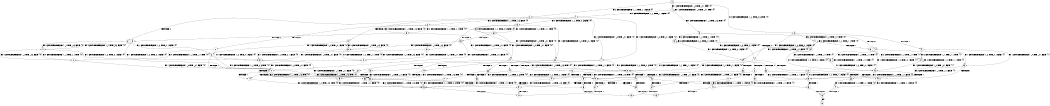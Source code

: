 digraph BCG {
size = "7, 10.5";
center = TRUE;
node [shape = circle];
0 [peripheries = 2];
0 -> 1 [label = "EX !1 !ATOMIC_EXCH_BRANCH (1, +0, TRUE, +0, 1, TRUE) !{0}"];
0 -> 2 [label = "EX !2 !ATOMIC_EXCH_BRANCH (1, +1, TRUE, +1, 1, FALSE) !{0}"];
0 -> 3 [label = "EX !0 !ATOMIC_EXCH_BRANCH (1, +1, TRUE, +0, 3, TRUE) !{0}"];
1 -> 4 [label = "EX !2 !ATOMIC_EXCH_BRANCH (1, +1, TRUE, +1, 1, FALSE) !{0}"];
1 -> 5 [label = "EX !0 !ATOMIC_EXCH_BRANCH (1, +1, TRUE, +0, 3, TRUE) !{0}"];
1 -> 1 [label = "EX !1 !ATOMIC_EXCH_BRANCH (1, +0, TRUE, +0, 1, TRUE) !{0}"];
2 -> 6 [label = "TERMINATE !2"];
2 -> 7 [label = "EX !1 !ATOMIC_EXCH_BRANCH (1, +0, TRUE, +0, 1, FALSE) !{0}"];
2 -> 8 [label = "EX !0 !ATOMIC_EXCH_BRANCH (1, +1, TRUE, +0, 3, FALSE) !{0}"];
3 -> 9 [label = "TERMINATE !0"];
3 -> 10 [label = "EX !1 !ATOMIC_EXCH_BRANCH (1, +0, TRUE, +0, 1, FALSE) !{0}"];
3 -> 11 [label = "EX !2 !ATOMIC_EXCH_BRANCH (1, +1, TRUE, +1, 1, TRUE) !{0}"];
4 -> 12 [label = "TERMINATE !2"];
4 -> 13 [label = "EX !0 !ATOMIC_EXCH_BRANCH (1, +1, TRUE, +0, 3, FALSE) !{0}"];
4 -> 7 [label = "EX !1 !ATOMIC_EXCH_BRANCH (1, +0, TRUE, +0, 1, FALSE) !{0}"];
5 -> 14 [label = "TERMINATE !0"];
5 -> 15 [label = "EX !2 !ATOMIC_EXCH_BRANCH (1, +1, TRUE, +1, 1, TRUE) !{0}"];
5 -> 10 [label = "EX !1 !ATOMIC_EXCH_BRANCH (1, +0, TRUE, +0, 1, FALSE) !{0}"];
6 -> 16 [label = "EX !1 !ATOMIC_EXCH_BRANCH (1, +0, TRUE, +0, 1, FALSE) !{0}"];
6 -> 17 [label = "EX !0 !ATOMIC_EXCH_BRANCH (1, +1, TRUE, +0, 3, FALSE) !{0}"];
7 -> 18 [label = "TERMINATE !1"];
7 -> 19 [label = "TERMINATE !2"];
7 -> 20 [label = "EX !0 !ATOMIC_EXCH_BRANCH (1, +1, TRUE, +0, 3, TRUE) !{0}"];
8 -> 21 [label = "TERMINATE !2"];
8 -> 22 [label = "EX !1 !ATOMIC_EXCH_BRANCH (1, +0, TRUE, +0, 1, FALSE) !{0}"];
8 -> 23 [label = "EX !0 !ATOMIC_EXCH_BRANCH (1, +1, TRUE, +1, 1, TRUE) !{0}"];
9 -> 24 [label = "EX !2 !ATOMIC_EXCH_BRANCH (1, +1, TRUE, +1, 1, TRUE) !{1}"];
9 -> 25 [label = "EX !1 !ATOMIC_EXCH_BRANCH (1, +0, TRUE, +0, 1, FALSE) !{1}"];
10 -> 26 [label = "TERMINATE !1"];
10 -> 27 [label = "TERMINATE !0"];
10 -> 20 [label = "EX !2 !ATOMIC_EXCH_BRANCH (1, +1, TRUE, +1, 1, FALSE) !{0}"];
11 -> 28 [label = "TERMINATE !0"];
11 -> 29 [label = "EX !1 !ATOMIC_EXCH_BRANCH (1, +0, TRUE, +0, 1, FALSE) !{0}"];
11 -> 11 [label = "EX !2 !ATOMIC_EXCH_BRANCH (1, +1, TRUE, +1, 1, TRUE) !{0}"];
12 -> 30 [label = "EX !0 !ATOMIC_EXCH_BRANCH (1, +1, TRUE, +0, 3, FALSE) !{0}"];
12 -> 16 [label = "EX !1 !ATOMIC_EXCH_BRANCH (1, +0, TRUE, +0, 1, FALSE) !{0}"];
13 -> 31 [label = "TERMINATE !2"];
13 -> 22 [label = "EX !1 !ATOMIC_EXCH_BRANCH (1, +0, TRUE, +0, 1, FALSE) !{0}"];
13 -> 32 [label = "EX !0 !ATOMIC_EXCH_BRANCH (1, +1, TRUE, +1, 1, TRUE) !{0}"];
14 -> 33 [label = "EX !2 !ATOMIC_EXCH_BRANCH (1, +1, TRUE, +1, 1, TRUE) !{1}"];
14 -> 25 [label = "EX !1 !ATOMIC_EXCH_BRANCH (1, +0, TRUE, +0, 1, FALSE) !{1}"];
15 -> 34 [label = "TERMINATE !0"];
15 -> 15 [label = "EX !2 !ATOMIC_EXCH_BRANCH (1, +1, TRUE, +1, 1, TRUE) !{0}"];
15 -> 29 [label = "EX !1 !ATOMIC_EXCH_BRANCH (1, +0, TRUE, +0, 1, FALSE) !{0}"];
16 -> 35 [label = "TERMINATE !1"];
16 -> 36 [label = "EX !0 !ATOMIC_EXCH_BRANCH (1, +1, TRUE, +0, 3, TRUE) !{0}"];
17 -> 37 [label = "EX !1 !ATOMIC_EXCH_BRANCH (1, +0, TRUE, +0, 1, FALSE) !{0}"];
17 -> 38 [label = "EX !0 !ATOMIC_EXCH_BRANCH (1, +1, TRUE, +1, 1, TRUE) !{0}"];
18 -> 39 [label = "TERMINATE !2"];
18 -> 40 [label = "EX !0 !ATOMIC_EXCH_BRANCH (1, +1, TRUE, +0, 3, TRUE) !{0}"];
19 -> 35 [label = "TERMINATE !1"];
19 -> 36 [label = "EX !0 !ATOMIC_EXCH_BRANCH (1, +1, TRUE, +0, 3, TRUE) !{0}"];
20 -> 41 [label = "TERMINATE !1"];
20 -> 42 [label = "TERMINATE !2"];
20 -> 43 [label = "TERMINATE !0"];
21 -> 37 [label = "EX !1 !ATOMIC_EXCH_BRANCH (1, +0, TRUE, +0, 1, FALSE) !{0}"];
21 -> 38 [label = "EX !0 !ATOMIC_EXCH_BRANCH (1, +1, TRUE, +1, 1, TRUE) !{0}"];
22 -> 44 [label = "TERMINATE !1"];
22 -> 45 [label = "TERMINATE !2"];
22 -> 20 [label = "EX !0 !ATOMIC_EXCH_BRANCH (1, +1, TRUE, +1, 1, FALSE) !{0}"];
23 -> 46 [label = "TERMINATE !2"];
23 -> 47 [label = "EX !1 !ATOMIC_EXCH_BRANCH (1, +0, TRUE, +0, 1, FALSE) !{0}"];
23 -> 8 [label = "EX !0 !ATOMIC_EXCH_BRANCH (1, +1, TRUE, +0, 3, FALSE) !{0}"];
24 -> 48 [label = "EX !1 !ATOMIC_EXCH_BRANCH (1, +0, TRUE, +0, 1, FALSE) !{1}"];
24 -> 24 [label = "EX !2 !ATOMIC_EXCH_BRANCH (1, +1, TRUE, +1, 1, TRUE) !{1}"];
25 -> 49 [label = "TERMINATE !1"];
25 -> 50 [label = "EX !2 !ATOMIC_EXCH_BRANCH (1, +1, TRUE, +1, 1, FALSE) !{1}"];
26 -> 51 [label = "TERMINATE !0"];
26 -> 40 [label = "EX !2 !ATOMIC_EXCH_BRANCH (1, +1, TRUE, +1, 1, FALSE) !{0}"];
27 -> 49 [label = "TERMINATE !1"];
27 -> 50 [label = "EX !2 !ATOMIC_EXCH_BRANCH (1, +1, TRUE, +1, 1, FALSE) !{1}"];
28 -> 48 [label = "EX !1 !ATOMIC_EXCH_BRANCH (1, +0, TRUE, +0, 1, FALSE) !{1}"];
28 -> 24 [label = "EX !2 !ATOMIC_EXCH_BRANCH (1, +1, TRUE, +1, 1, TRUE) !{1}"];
29 -> 52 [label = "TERMINATE !1"];
29 -> 53 [label = "TERMINATE !0"];
29 -> 20 [label = "EX !2 !ATOMIC_EXCH_BRANCH (1, +1, TRUE, +1, 1, FALSE) !{0}"];
30 -> 37 [label = "EX !1 !ATOMIC_EXCH_BRANCH (1, +0, TRUE, +0, 1, FALSE) !{0}"];
30 -> 54 [label = "EX !0 !ATOMIC_EXCH_BRANCH (1, +1, TRUE, +1, 1, TRUE) !{0}"];
31 -> 37 [label = "EX !1 !ATOMIC_EXCH_BRANCH (1, +0, TRUE, +0, 1, FALSE) !{0}"];
31 -> 54 [label = "EX !0 !ATOMIC_EXCH_BRANCH (1, +1, TRUE, +1, 1, TRUE) !{0}"];
32 -> 55 [label = "TERMINATE !2"];
32 -> 47 [label = "EX !1 !ATOMIC_EXCH_BRANCH (1, +0, TRUE, +0, 1, FALSE) !{0}"];
32 -> 13 [label = "EX !0 !ATOMIC_EXCH_BRANCH (1, +1, TRUE, +0, 3, FALSE) !{0}"];
33 -> 33 [label = "EX !2 !ATOMIC_EXCH_BRANCH (1, +1, TRUE, +1, 1, TRUE) !{1}"];
33 -> 48 [label = "EX !1 !ATOMIC_EXCH_BRANCH (1, +0, TRUE, +0, 1, FALSE) !{1}"];
34 -> 33 [label = "EX !2 !ATOMIC_EXCH_BRANCH (1, +1, TRUE, +1, 1, TRUE) !{1}"];
34 -> 48 [label = "EX !1 !ATOMIC_EXCH_BRANCH (1, +0, TRUE, +0, 1, FALSE) !{1}"];
35 -> 56 [label = "EX !0 !ATOMIC_EXCH_BRANCH (1, +1, TRUE, +0, 3, TRUE) !{0}"];
36 -> 57 [label = "TERMINATE !1"];
36 -> 58 [label = "TERMINATE !0"];
37 -> 59 [label = "TERMINATE !1"];
37 -> 36 [label = "EX !0 !ATOMIC_EXCH_BRANCH (1, +1, TRUE, +1, 1, FALSE) !{0}"];
38 -> 60 [label = "EX !1 !ATOMIC_EXCH_BRANCH (1, +0, TRUE, +0, 1, FALSE) !{0}"];
38 -> 17 [label = "EX !0 !ATOMIC_EXCH_BRANCH (1, +1, TRUE, +0, 3, FALSE) !{0}"];
39 -> 56 [label = "EX !0 !ATOMIC_EXCH_BRANCH (1, +1, TRUE, +0, 3, TRUE) !{0}"];
40 -> 61 [label = "TERMINATE !2"];
40 -> 62 [label = "TERMINATE !0"];
41 -> 61 [label = "TERMINATE !2"];
41 -> 62 [label = "TERMINATE !0"];
42 -> 57 [label = "TERMINATE !1"];
42 -> 58 [label = "TERMINATE !0"];
43 -> 63 [label = "TERMINATE !1"];
43 -> 64 [label = "TERMINATE !2"];
44 -> 65 [label = "TERMINATE !2"];
44 -> 40 [label = "EX !0 !ATOMIC_EXCH_BRANCH (1, +1, TRUE, +1, 1, FALSE) !{0}"];
45 -> 59 [label = "TERMINATE !1"];
45 -> 36 [label = "EX !0 !ATOMIC_EXCH_BRANCH (1, +1, TRUE, +1, 1, FALSE) !{0}"];
46 -> 60 [label = "EX !1 !ATOMIC_EXCH_BRANCH (1, +0, TRUE, +0, 1, FALSE) !{0}"];
46 -> 17 [label = "EX !0 !ATOMIC_EXCH_BRANCH (1, +1, TRUE, +0, 3, FALSE) !{0}"];
47 -> 66 [label = "TERMINATE !1"];
47 -> 67 [label = "TERMINATE !2"];
47 -> 20 [label = "EX !0 !ATOMIC_EXCH_BRANCH (1, +1, TRUE, +0, 3, TRUE) !{0}"];
48 -> 68 [label = "TERMINATE !1"];
48 -> 50 [label = "EX !2 !ATOMIC_EXCH_BRANCH (1, +1, TRUE, +1, 1, FALSE) !{1}"];
49 -> 69 [label = "EX !2 !ATOMIC_EXCH_BRANCH (1, +1, TRUE, +1, 1, FALSE) !{2}"];
50 -> 63 [label = "TERMINATE !1"];
50 -> 64 [label = "TERMINATE !2"];
51 -> 70 [label = "EX !2 !ATOMIC_EXCH_BRANCH (1, +1, TRUE, +1, 1, FALSE) !{1}"];
52 -> 71 [label = "TERMINATE !0"];
52 -> 40 [label = "EX !2 !ATOMIC_EXCH_BRANCH (1, +1, TRUE, +1, 1, FALSE) !{0}"];
53 -> 68 [label = "TERMINATE !1"];
53 -> 50 [label = "EX !2 !ATOMIC_EXCH_BRANCH (1, +1, TRUE, +1, 1, FALSE) !{1}"];
54 -> 60 [label = "EX !1 !ATOMIC_EXCH_BRANCH (1, +0, TRUE, +0, 1, FALSE) !{0}"];
54 -> 30 [label = "EX !0 !ATOMIC_EXCH_BRANCH (1, +1, TRUE, +0, 3, FALSE) !{0}"];
55 -> 60 [label = "EX !1 !ATOMIC_EXCH_BRANCH (1, +0, TRUE, +0, 1, FALSE) !{0}"];
55 -> 30 [label = "EX !0 !ATOMIC_EXCH_BRANCH (1, +1, TRUE, +0, 3, FALSE) !{0}"];
56 -> 72 [label = "TERMINATE !0"];
57 -> 72 [label = "TERMINATE !0"];
58 -> 73 [label = "TERMINATE !1"];
59 -> 56 [label = "EX !0 !ATOMIC_EXCH_BRANCH (1, +1, TRUE, +1, 1, FALSE) !{0}"];
60 -> 74 [label = "TERMINATE !1"];
60 -> 36 [label = "EX !0 !ATOMIC_EXCH_BRANCH (1, +1, TRUE, +0, 3, TRUE) !{0}"];
61 -> 72 [label = "TERMINATE !0"];
62 -> 75 [label = "TERMINATE !2"];
63 -> 76 [label = "TERMINATE !2"];
64 -> 73 [label = "TERMINATE !1"];
65 -> 56 [label = "EX !0 !ATOMIC_EXCH_BRANCH (1, +1, TRUE, +1, 1, FALSE) !{0}"];
66 -> 77 [label = "TERMINATE !2"];
66 -> 40 [label = "EX !0 !ATOMIC_EXCH_BRANCH (1, +1, TRUE, +0, 3, TRUE) !{0}"];
67 -> 74 [label = "TERMINATE !1"];
67 -> 36 [label = "EX !0 !ATOMIC_EXCH_BRANCH (1, +1, TRUE, +0, 3, TRUE) !{0}"];
68 -> 69 [label = "EX !2 !ATOMIC_EXCH_BRANCH (1, +1, TRUE, +1, 1, FALSE) !{2}"];
69 -> 76 [label = "TERMINATE !2"];
70 -> 75 [label = "TERMINATE !2"];
71 -> 70 [label = "EX !2 !ATOMIC_EXCH_BRANCH (1, +1, TRUE, +1, 1, FALSE) !{1}"];
74 -> 56 [label = "EX !0 !ATOMIC_EXCH_BRANCH (1, +1, TRUE, +0, 3, TRUE) !{0}"];
76 -> 78 [label = "exit"];
77 -> 56 [label = "EX !0 !ATOMIC_EXCH_BRANCH (1, +1, TRUE, +0, 3, TRUE) !{0}"];
}
